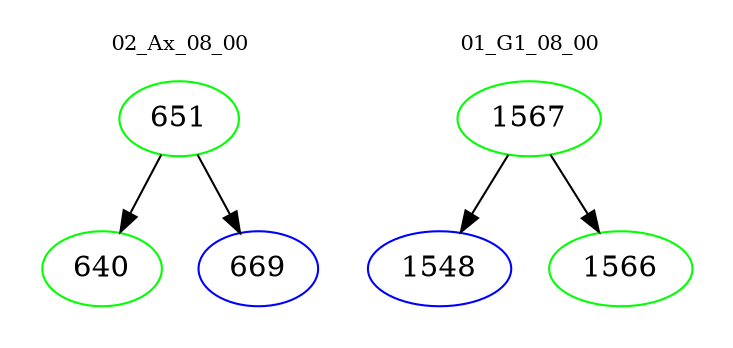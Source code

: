 digraph{
subgraph cluster_0 {
color = white
label = "02_Ax_08_00";
fontsize=10;
T0_651 [label="651", color="green"]
T0_651 -> T0_640 [color="black"]
T0_640 [label="640", color="green"]
T0_651 -> T0_669 [color="black"]
T0_669 [label="669", color="blue"]
}
subgraph cluster_1 {
color = white
label = "01_G1_08_00";
fontsize=10;
T1_1567 [label="1567", color="green"]
T1_1567 -> T1_1548 [color="black"]
T1_1548 [label="1548", color="blue"]
T1_1567 -> T1_1566 [color="black"]
T1_1566 [label="1566", color="green"]
}
}
